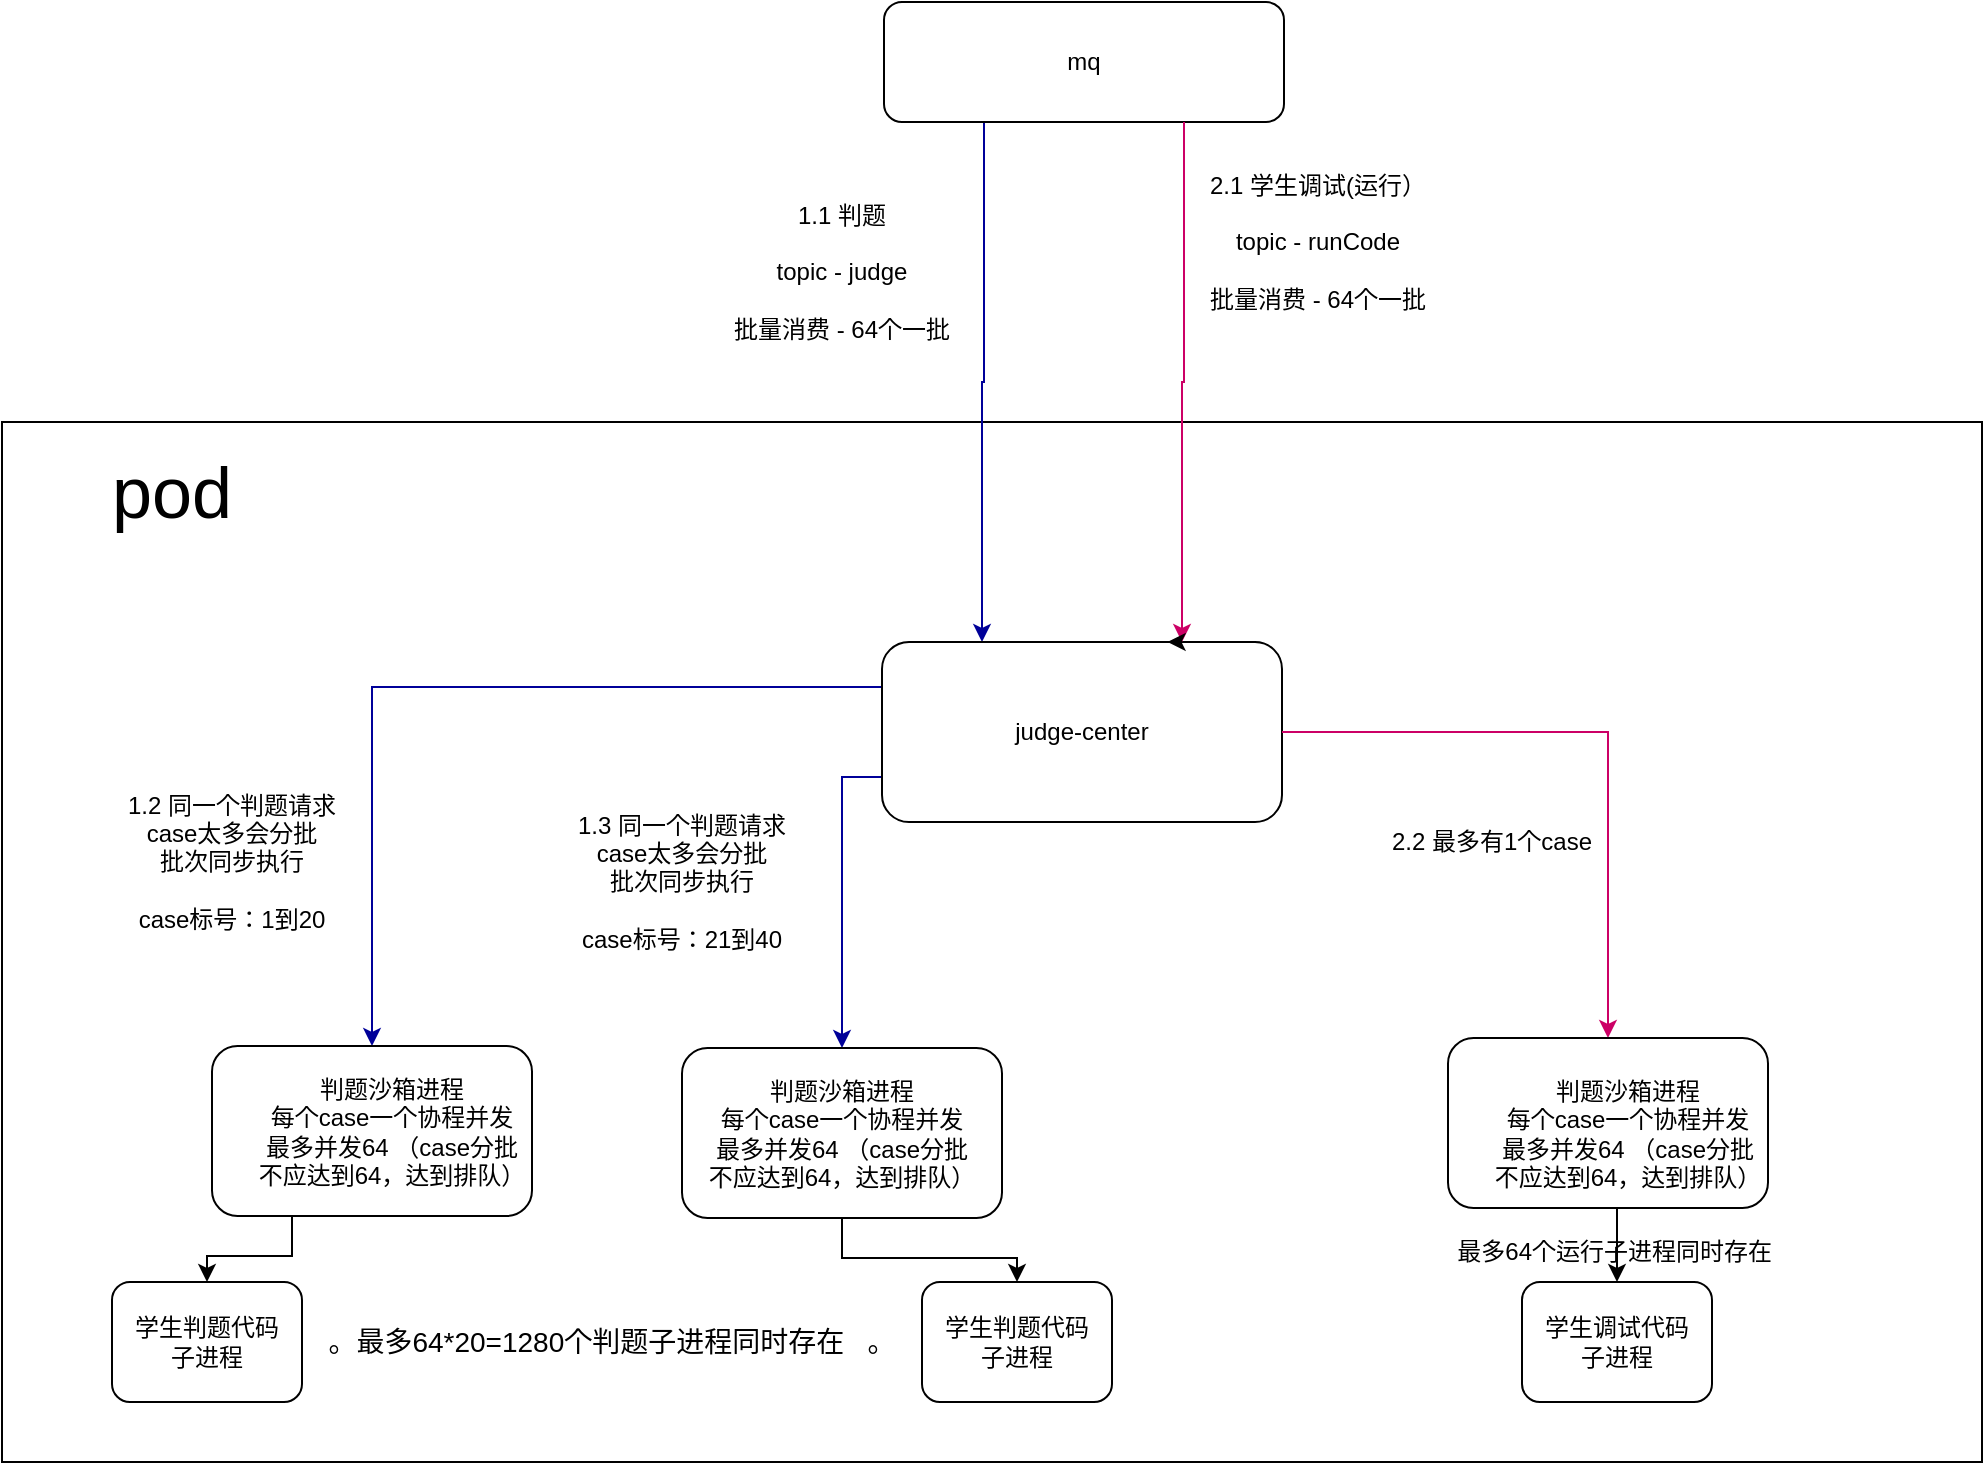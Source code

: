 <mxfile version="24.6.1" type="github">
  <diagram name="第 1 页" id="rGw42DEsiBUozZV5euj-">
    <mxGraphModel dx="2420" dy="840" grid="1" gridSize="10" guides="1" tooltips="1" connect="1" arrows="1" fold="1" page="1" pageScale="1" pageWidth="827" pageHeight="1169" math="0" shadow="0">
      <root>
        <mxCell id="0" />
        <mxCell id="1" parent="0" />
        <mxCell id="0yUii9oryXIb9BvwYovy-36" value="" style="rounded=0;whiteSpace=wrap;html=1;" vertex="1" parent="1">
          <mxGeometry x="-370" y="260" width="990" height="520" as="geometry" />
        </mxCell>
        <mxCell id="0yUii9oryXIb9BvwYovy-6" style="edgeStyle=orthogonalEdgeStyle;rounded=0;orthogonalLoop=1;jettySize=auto;html=1;exitX=0.25;exitY=1;exitDx=0;exitDy=0;entryX=0.25;entryY=0;entryDx=0;entryDy=0;strokeColor=#000099;" edge="1" parent="1" source="0yUii9oryXIb9BvwYovy-3" target="0yUii9oryXIb9BvwYovy-4">
          <mxGeometry relative="1" as="geometry" />
        </mxCell>
        <mxCell id="0yUii9oryXIb9BvwYovy-3" value="mq" style="rounded=1;whiteSpace=wrap;html=1;" vertex="1" parent="1">
          <mxGeometry x="71" y="50" width="200" height="60" as="geometry" />
        </mxCell>
        <mxCell id="0yUii9oryXIb9BvwYovy-10" style="edgeStyle=orthogonalEdgeStyle;rounded=0;orthogonalLoop=1;jettySize=auto;html=1;exitX=0;exitY=0.25;exitDx=0;exitDy=0;entryX=0.5;entryY=0;entryDx=0;entryDy=0;strokeColor=#000099;" edge="1" parent="1" source="0yUii9oryXIb9BvwYovy-4" target="0yUii9oryXIb9BvwYovy-9">
          <mxGeometry relative="1" as="geometry">
            <mxPoint x="120" y="457" as="sourcePoint" />
          </mxGeometry>
        </mxCell>
        <mxCell id="0yUii9oryXIb9BvwYovy-14" style="edgeStyle=orthogonalEdgeStyle;rounded=0;orthogonalLoop=1;jettySize=auto;html=1;exitX=0;exitY=0.75;exitDx=0;exitDy=0;entryX=0.5;entryY=0;entryDx=0;entryDy=0;strokeColor=#000099;" edge="1" parent="1" source="0yUii9oryXIb9BvwYovy-4" target="0yUii9oryXIb9BvwYovy-13">
          <mxGeometry relative="1" as="geometry" />
        </mxCell>
        <mxCell id="0yUii9oryXIb9BvwYovy-4" value="judge-center" style="rounded=1;whiteSpace=wrap;html=1;" vertex="1" parent="1">
          <mxGeometry x="70" y="370" width="200" height="90" as="geometry" />
        </mxCell>
        <mxCell id="0yUii9oryXIb9BvwYovy-7" value="&lt;div&gt;1.1 判题&lt;/div&gt;&lt;div&gt;&lt;br&gt;&lt;/div&gt;&lt;div&gt;topic - judge&lt;/div&gt;&lt;div&gt;&lt;br&gt;&lt;/div&gt;批量消费 - 64个一批" style="text;html=1;align=center;verticalAlign=middle;whiteSpace=wrap;rounded=0;" vertex="1" parent="1">
          <mxGeometry x="-15" y="150" width="130" height="70" as="geometry" />
        </mxCell>
        <mxCell id="0yUii9oryXIb9BvwYovy-47" style="edgeStyle=orthogonalEdgeStyle;rounded=0;orthogonalLoop=1;jettySize=auto;html=1;exitX=0.25;exitY=1;exitDx=0;exitDy=0;entryX=0.5;entryY=0;entryDx=0;entryDy=0;fontFamily=Helvetica;fontSize=12;fontColor=default;" edge="1" parent="1" source="0yUii9oryXIb9BvwYovy-9" target="0yUii9oryXIb9BvwYovy-42">
          <mxGeometry relative="1" as="geometry" />
        </mxCell>
        <mxCell id="0yUii9oryXIb9BvwYovy-9" value="" style="rounded=1;whiteSpace=wrap;html=1;" vertex="1" parent="1">
          <mxGeometry x="-265" y="572" width="160" height="85" as="geometry" />
        </mxCell>
        <mxCell id="0yUii9oryXIb9BvwYovy-48" style="edgeStyle=orthogonalEdgeStyle;rounded=0;orthogonalLoop=1;jettySize=auto;html=1;exitX=0.5;exitY=1;exitDx=0;exitDy=0;entryX=0.5;entryY=0;entryDx=0;entryDy=0;fontFamily=Helvetica;fontSize=12;fontColor=default;" edge="1" parent="1" source="0yUii9oryXIb9BvwYovy-13" target="0yUii9oryXIb9BvwYovy-43">
          <mxGeometry relative="1" as="geometry" />
        </mxCell>
        <mxCell id="0yUii9oryXIb9BvwYovy-13" value="" style="rounded=1;whiteSpace=wrap;html=1;" vertex="1" parent="1">
          <mxGeometry x="-30" y="573" width="160" height="85" as="geometry" />
        </mxCell>
        <mxCell id="0yUii9oryXIb9BvwYovy-15" value="&lt;div&gt;1.2 同一个判题请求&lt;/div&gt;&lt;div&gt;&lt;span style=&quot;background-color: initial;&quot;&gt;case太多会分批&lt;/span&gt;&lt;/div&gt;&lt;div&gt;&lt;span style=&quot;background-color: initial;&quot;&gt;批次同步执行&lt;br&gt;&lt;br&gt;&lt;/span&gt;&lt;/div&gt;case标号：1到20" style="text;html=1;align=center;verticalAlign=middle;whiteSpace=wrap;rounded=0;" vertex="1" parent="1">
          <mxGeometry x="-330" y="450" width="150" height="60" as="geometry" />
        </mxCell>
        <mxCell id="0yUii9oryXIb9BvwYovy-20" style="edgeStyle=orthogonalEdgeStyle;rounded=0;orthogonalLoop=1;jettySize=auto;html=1;exitX=0.75;exitY=1;exitDx=0;exitDy=0;entryX=0.75;entryY=0;entryDx=0;entryDy=0;strokeColor=#CC0066;" edge="1" parent="1" target="0yUii9oryXIb9BvwYovy-4" source="0yUii9oryXIb9BvwYovy-3">
          <mxGeometry relative="1" as="geometry">
            <mxPoint x="960" y="290" as="sourcePoint" />
            <mxPoint x="720" y="371" as="targetPoint" />
          </mxGeometry>
        </mxCell>
        <mxCell id="0yUii9oryXIb9BvwYovy-21" style="edgeStyle=orthogonalEdgeStyle;rounded=0;orthogonalLoop=1;jettySize=auto;html=1;exitX=1;exitY=0.5;exitDx=0;exitDy=0;entryX=0.5;entryY=0;entryDx=0;entryDy=0;strokeColor=#CC0066;" edge="1" parent="1" source="0yUii9oryXIb9BvwYovy-4" target="0yUii9oryXIb9BvwYovy-25">
          <mxGeometry relative="1" as="geometry">
            <mxPoint x="720" y="461" as="sourcePoint" />
          </mxGeometry>
        </mxCell>
        <mxCell id="0yUii9oryXIb9BvwYovy-24" value="&lt;div&gt;2.1 学生调试(运行）&lt;/div&gt;&lt;div&gt;&lt;br&gt;&lt;/div&gt;&lt;div&gt;topic - runCode&lt;/div&gt;&lt;div&gt;&lt;br&gt;&lt;/div&gt;批量消费 - 64个一批" style="text;html=1;align=center;verticalAlign=middle;whiteSpace=wrap;rounded=0;" vertex="1" parent="1">
          <mxGeometry x="223" y="130" width="130" height="80" as="geometry" />
        </mxCell>
        <mxCell id="0yUii9oryXIb9BvwYovy-50" style="edgeStyle=orthogonalEdgeStyle;rounded=0;orthogonalLoop=1;jettySize=auto;html=1;exitX=0.5;exitY=1;exitDx=0;exitDy=0;entryX=0.5;entryY=0;entryDx=0;entryDy=0;fontFamily=Helvetica;fontSize=12;fontColor=default;" edge="1" parent="1" source="0yUii9oryXIb9BvwYovy-25" target="0yUii9oryXIb9BvwYovy-49">
          <mxGeometry relative="1" as="geometry" />
        </mxCell>
        <mxCell id="0yUii9oryXIb9BvwYovy-25" value="" style="rounded=1;whiteSpace=wrap;html=1;" vertex="1" parent="1">
          <mxGeometry x="353" y="568" width="160" height="85" as="geometry" />
        </mxCell>
        <mxCell id="0yUii9oryXIb9BvwYovy-27" value="2.2 最多有1个case&lt;div&gt;&lt;/div&gt;" style="text;html=1;align=center;verticalAlign=middle;whiteSpace=wrap;rounded=0;" vertex="1" parent="1">
          <mxGeometry x="300" y="450" width="150" height="40" as="geometry" />
        </mxCell>
        <mxCell id="0yUii9oryXIb9BvwYovy-31" value="&lt;div&gt;1.3 同一个判题请求&lt;/div&gt;&lt;div&gt;&lt;span style=&quot;background-color: initial;&quot;&gt;case太多会分批&lt;/span&gt;&lt;/div&gt;&lt;div&gt;批次同步执行&lt;br&gt;&lt;/div&gt;&lt;div&gt;&lt;br&gt;&lt;/div&gt;case标号：21到40" style="text;html=1;align=center;verticalAlign=middle;whiteSpace=wrap;rounded=0;" vertex="1" parent="1">
          <mxGeometry x="-105" y="470" width="150" height="40" as="geometry" />
        </mxCell>
        <mxCell id="0yUii9oryXIb9BvwYovy-37" value="&lt;font style=&quot;font-size: 36px;&quot;&gt;pod&lt;/font&gt;" style="text;html=1;align=center;verticalAlign=middle;whiteSpace=wrap;rounded=0;fontFamily=Helvetica;fontSize=12;fontColor=default;" vertex="1" parent="1">
          <mxGeometry x="-315" y="280" width="60" height="30" as="geometry" />
        </mxCell>
        <mxCell id="0yUii9oryXIb9BvwYovy-38" style="edgeStyle=orthogonalEdgeStyle;rounded=0;orthogonalLoop=1;jettySize=auto;html=1;exitX=0.75;exitY=0;exitDx=0;exitDy=0;entryX=0.714;entryY=0.006;entryDx=0;entryDy=0;entryPerimeter=0;fontFamily=Helvetica;fontSize=12;fontColor=default;" edge="1" parent="1" source="0yUii9oryXIb9BvwYovy-4" target="0yUii9oryXIb9BvwYovy-4">
          <mxGeometry relative="1" as="geometry" />
        </mxCell>
        <mxCell id="0yUii9oryXIb9BvwYovy-41" value="判题沙箱进程&lt;div&gt;每个case一个协程并发&lt;div&gt;最多并发64&lt;span style=&quot;background-color: initial;&quot;&gt;&amp;nbsp;（case分批不应达到64，达到排队）&lt;/span&gt;&lt;/div&gt;&lt;/div&gt;" style="text;html=1;align=center;verticalAlign=middle;whiteSpace=wrap;rounded=0;" vertex="1" parent="1">
          <mxGeometry x="-245" y="587" width="140" height="55" as="geometry" />
        </mxCell>
        <mxCell id="0yUii9oryXIb9BvwYovy-42" value="&lt;div&gt;学生判题代码&lt;/div&gt;子进程" style="rounded=1;whiteSpace=wrap;html=1;strokeColor=default;align=center;verticalAlign=middle;fontFamily=Helvetica;fontSize=12;fontColor=default;fillColor=default;" vertex="1" parent="1">
          <mxGeometry x="-315" y="690" width="95" height="60" as="geometry" />
        </mxCell>
        <mxCell id="0yUii9oryXIb9BvwYovy-43" value="&lt;div&gt;学生判题代码&lt;/div&gt;子进程" style="rounded=1;whiteSpace=wrap;html=1;strokeColor=default;align=center;verticalAlign=middle;fontFamily=Helvetica;fontSize=12;fontColor=default;fillColor=default;" vertex="1" parent="1">
          <mxGeometry x="90" y="690" width="95" height="60" as="geometry" />
        </mxCell>
        <mxCell id="0yUii9oryXIb9BvwYovy-46" value="&lt;font style=&quot;font-size: 14px;&quot;&gt;。最多64*20=1280个判题子进程同时存在&amp;nbsp; &amp;nbsp;。&lt;/font&gt;" style="text;html=1;align=center;verticalAlign=middle;whiteSpace=wrap;rounded=0;fontFamily=Helvetica;fontSize=12;fontColor=default;" vertex="1" parent="1">
          <mxGeometry x="-220" y="705" width="310" height="30" as="geometry" />
        </mxCell>
        <mxCell id="0yUii9oryXIb9BvwYovy-49" value="&lt;div&gt;学生调试代码&lt;/div&gt;子进程" style="rounded=1;whiteSpace=wrap;html=1;strokeColor=default;align=center;verticalAlign=middle;fontFamily=Helvetica;fontSize=12;fontColor=default;fillColor=default;" vertex="1" parent="1">
          <mxGeometry x="390" y="690" width="95" height="60" as="geometry" />
        </mxCell>
        <mxCell id="0yUii9oryXIb9BvwYovy-51" value="最多64个运行子进程同时存在&amp;nbsp;" style="text;html=1;align=center;verticalAlign=middle;whiteSpace=wrap;rounded=0;fontFamily=Helvetica;fontSize=12;fontColor=default;" vertex="1" parent="1">
          <mxGeometry x="282.5" y="660" width="310" height="30" as="geometry" />
        </mxCell>
        <mxCell id="0yUii9oryXIb9BvwYovy-52" value="判题沙箱进程&lt;div&gt;每个case一个协程并发&lt;div&gt;最多并发64&lt;span style=&quot;background-color: initial;&quot;&gt;&amp;nbsp;（case分批不应达到64，达到排队）&lt;/span&gt;&lt;/div&gt;&lt;/div&gt;" style="text;html=1;align=center;verticalAlign=middle;whiteSpace=wrap;rounded=0;" vertex="1" parent="1">
          <mxGeometry x="-20" y="588" width="140" height="55" as="geometry" />
        </mxCell>
        <mxCell id="0yUii9oryXIb9BvwYovy-54" value="判题沙箱进程&lt;div&gt;每个case一个协程并发&lt;div&gt;最多并发64&lt;span style=&quot;background-color: initial;&quot;&gt;&amp;nbsp;（case分批不应达到64，达到排队）&lt;/span&gt;&lt;/div&gt;&lt;/div&gt;" style="text;html=1;align=center;verticalAlign=middle;whiteSpace=wrap;rounded=0;" vertex="1" parent="1">
          <mxGeometry x="373" y="588" width="140" height="55" as="geometry" />
        </mxCell>
      </root>
    </mxGraphModel>
  </diagram>
</mxfile>
